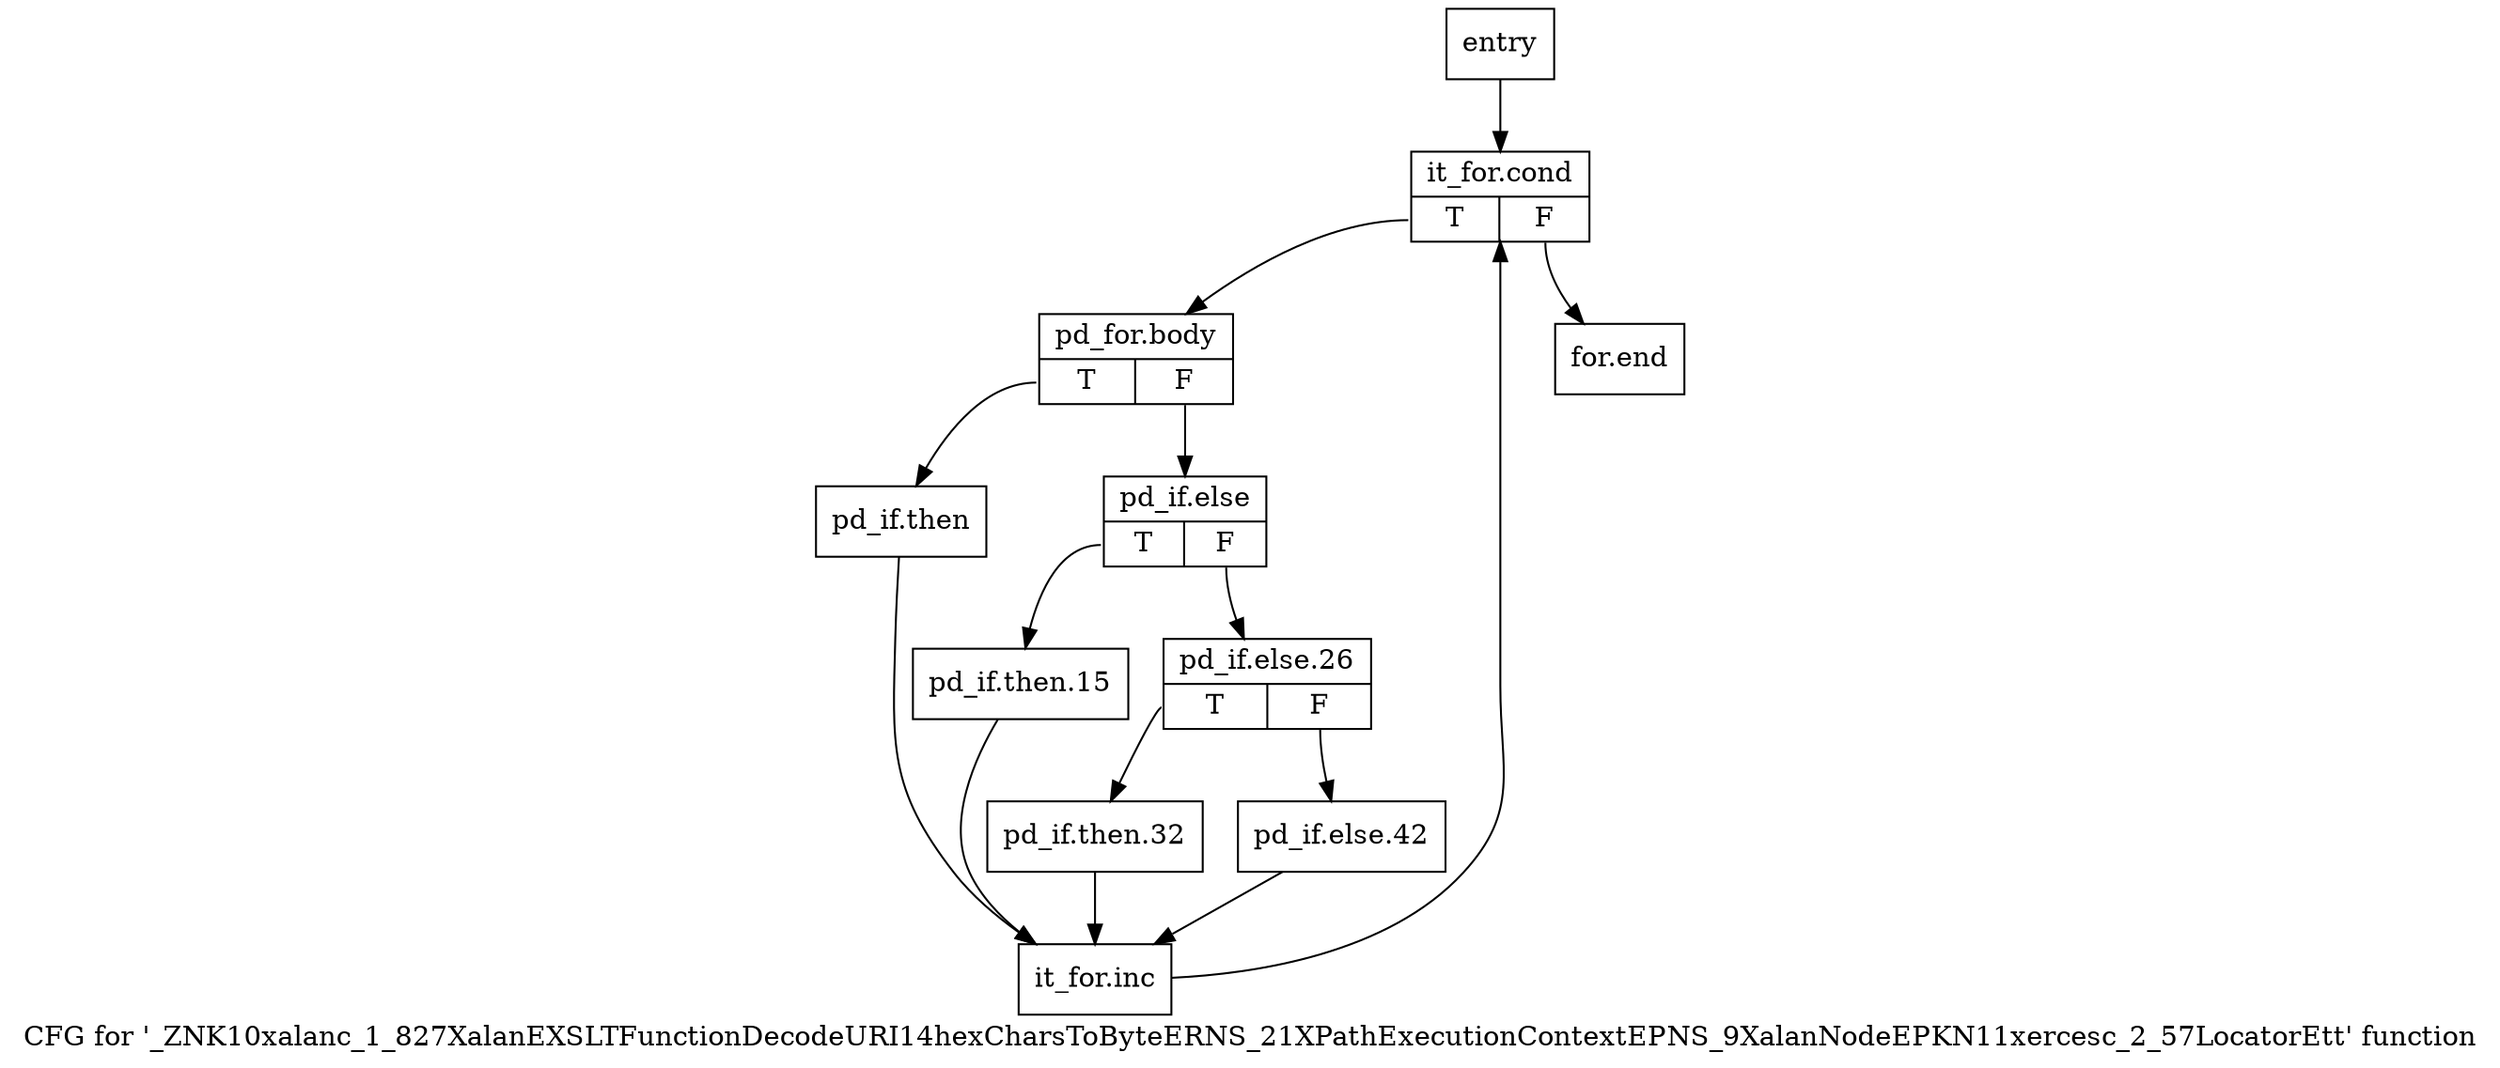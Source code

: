 digraph "CFG for '_ZNK10xalanc_1_827XalanEXSLTFunctionDecodeURI14hexCharsToByteERNS_21XPathExecutionContextEPNS_9XalanNodeEPKN11xercesc_2_57LocatorEtt' function" {
	label="CFG for '_ZNK10xalanc_1_827XalanEXSLTFunctionDecodeURI14hexCharsToByteERNS_21XPathExecutionContextEPNS_9XalanNodeEPKN11xercesc_2_57LocatorEtt' function";

	Node0x8b6b420 [shape=record,label="{entry}"];
	Node0x8b6b420 -> Node0x8b6b470;
	Node0x8b6b470 [shape=record,label="{it_for.cond|{<s0>T|<s1>F}}"];
	Node0x8b6b470:s0 -> Node0x8b6b4c0;
	Node0x8b6b470:s1 -> Node0x8b7d7d0;
	Node0x8b6b4c0 [shape=record,label="{pd_for.body|{<s0>T|<s1>F}}"];
	Node0x8b6b4c0:s0 -> Node0x8b6b510;
	Node0x8b6b4c0:s1 -> Node0x8b7d5f0;
	Node0x8b6b510 [shape=record,label="{pd_if.then}"];
	Node0x8b6b510 -> Node0x8b7d780;
	Node0x8b7d5f0 [shape=record,label="{pd_if.else|{<s0>T|<s1>F}}"];
	Node0x8b7d5f0:s0 -> Node0x8b7d640;
	Node0x8b7d5f0:s1 -> Node0x8b7d690;
	Node0x8b7d640 [shape=record,label="{pd_if.then.15}"];
	Node0x8b7d640 -> Node0x8b7d780;
	Node0x8b7d690 [shape=record,label="{pd_if.else.26|{<s0>T|<s1>F}}"];
	Node0x8b7d690:s0 -> Node0x8b7d6e0;
	Node0x8b7d690:s1 -> Node0x8b7d730;
	Node0x8b7d6e0 [shape=record,label="{pd_if.then.32}"];
	Node0x8b7d6e0 -> Node0x8b7d780;
	Node0x8b7d730 [shape=record,label="{pd_if.else.42}"];
	Node0x8b7d730 -> Node0x8b7d780;
	Node0x8b7d780 [shape=record,label="{it_for.inc}"];
	Node0x8b7d780 -> Node0x8b6b470;
	Node0x8b7d7d0 [shape=record,label="{for.end}"];
}
